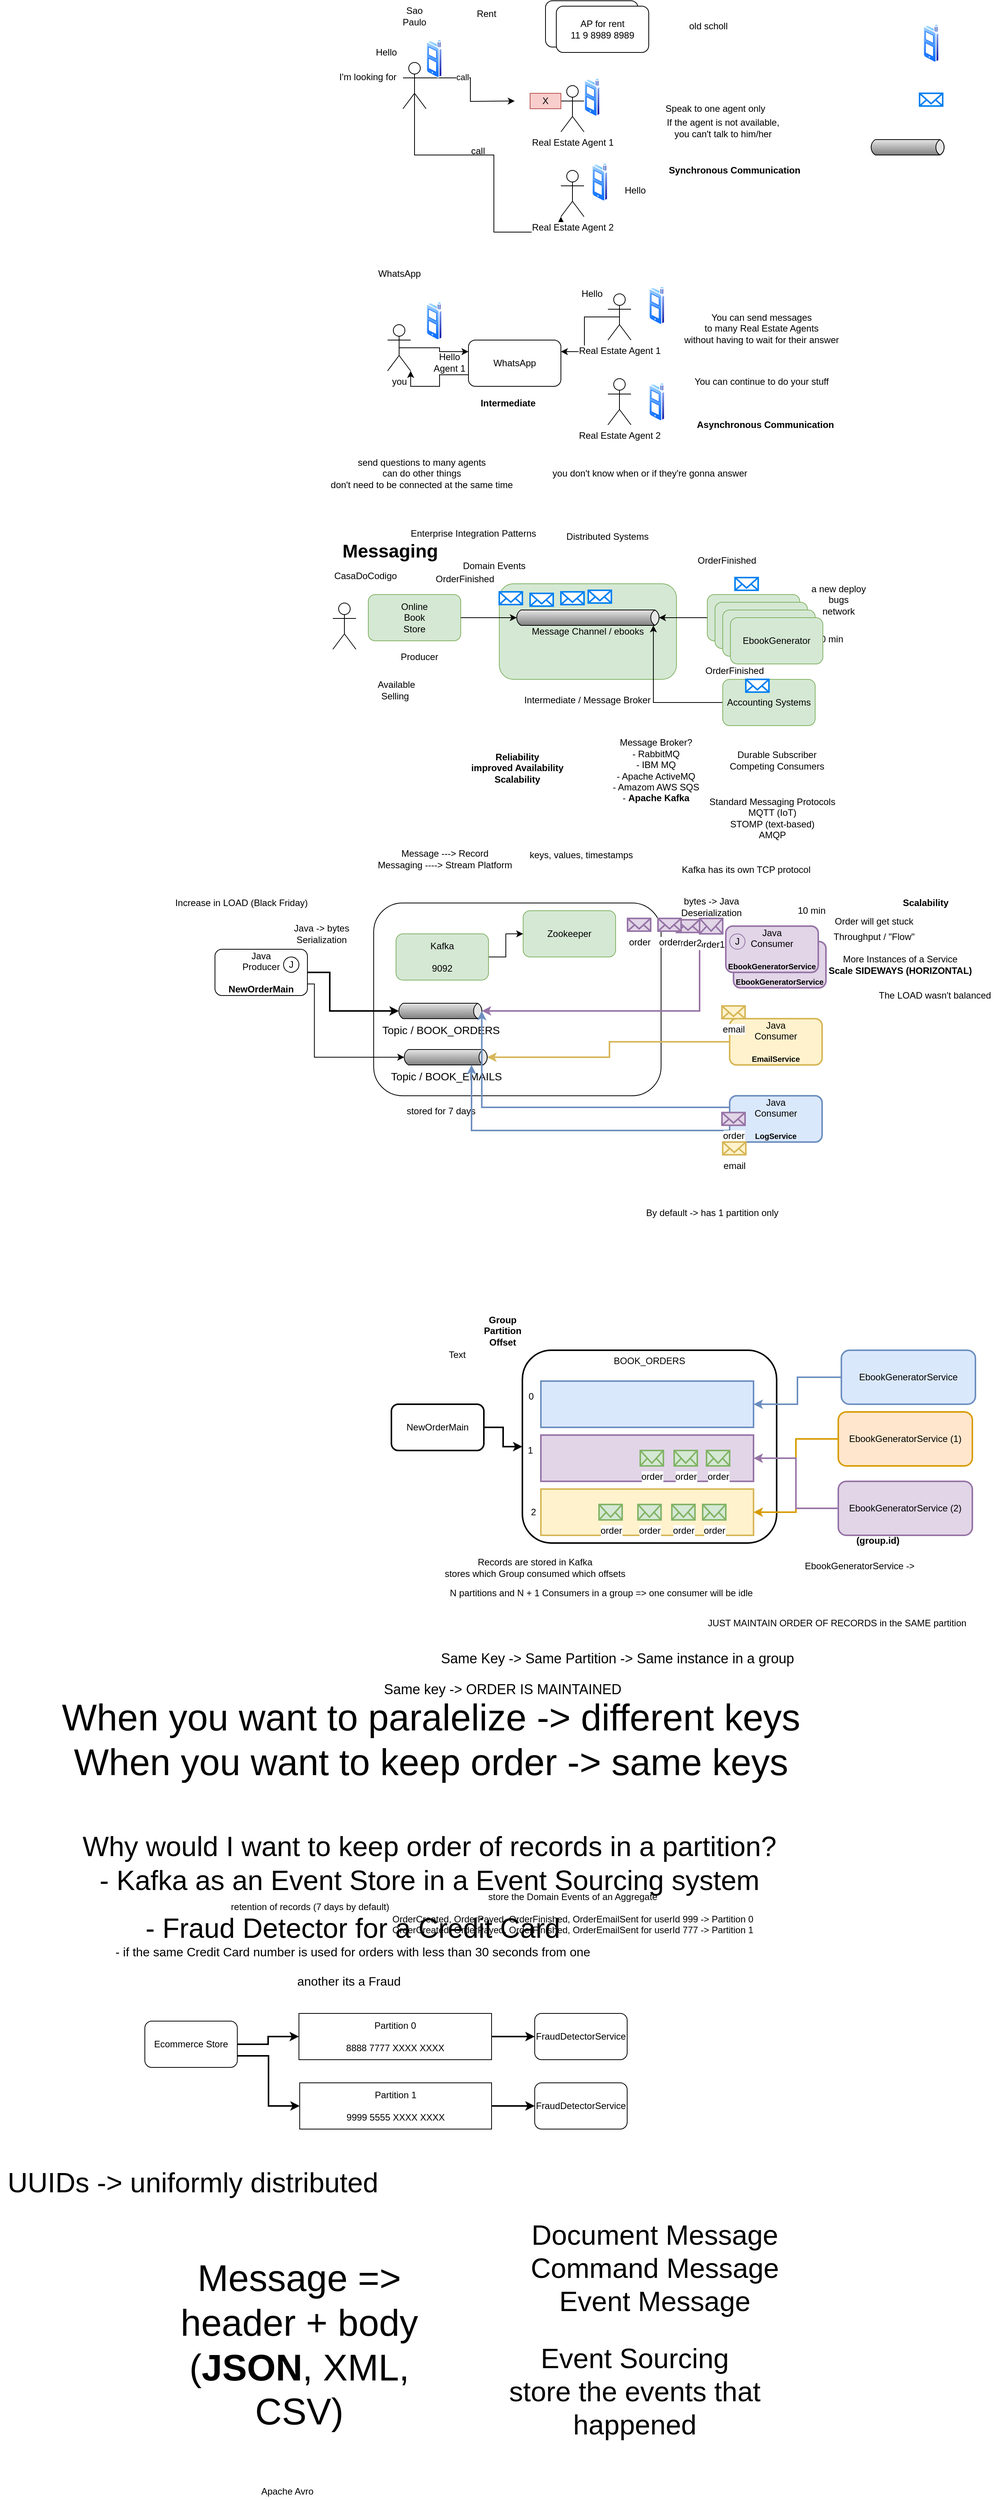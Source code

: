 <mxfile version="15.5.8" type="github">
  <diagram id="h7GPxYbChwaNLsouTysn" name="Page-1">
    <mxGraphModel dx="2013" dy="588" grid="1" gridSize="10" guides="1" tooltips="1" connect="1" arrows="1" fold="1" page="1" pageScale="1" pageWidth="827" pageHeight="1169" math="0" shadow="0">
      <root>
        <mxCell id="0" />
        <mxCell id="1" parent="0" />
        <mxCell id="jTadlCwJ3_54qRfa4HgR-54" value="Java&lt;br&gt;Consumer&lt;br&gt;&lt;br&gt;&lt;b&gt;&lt;font style=&quot;font-size: 10px&quot;&gt;EbookGeneratorService&lt;/font&gt;&lt;/b&gt;" style="rounded=1;whiteSpace=wrap;html=1;fillColor=#e1d5e7;strokeColor=#9673a6;strokeWidth=2;" parent="1" vertex="1">
          <mxGeometry x="524" y="1240" width="120" height="60" as="geometry" />
        </mxCell>
        <mxCell id="OSPFFFu9IJp6Sj2-1InF-116" value="" style="rounded=1;whiteSpace=wrap;html=1;" parent="1" vertex="1">
          <mxGeometry x="57" y="1190" width="373" height="250" as="geometry" />
        </mxCell>
        <mxCell id="OSPFFFu9IJp6Sj2-1InF-2" value="" style="aspect=fixed;perimeter=ellipsePerimeter;html=1;align=center;shadow=0;dashed=0;spacingTop=3;image;image=img/lib/active_directory/cell_phone.svg;" parent="1" vertex="1">
          <mxGeometry x="770" y="50" width="21" height="50" as="geometry" />
        </mxCell>
        <mxCell id="OSPFFFu9IJp6Sj2-1InF-5" value="" style="html=1;verticalLabelPosition=bottom;align=center;labelBackgroundColor=#ffffff;verticalAlign=top;strokeWidth=2;strokeColor=#0080F0;shadow=0;dashed=0;shape=mxgraph.ios7.icons.mail;" parent="1" vertex="1">
          <mxGeometry x="765.5" y="140" width="30" height="16.5" as="geometry" />
        </mxCell>
        <mxCell id="OSPFFFu9IJp6Sj2-1InF-6" value="" style="strokeWidth=1;outlineConnect=0;dashed=0;align=center;html=1;fontSize=8;shape=mxgraph.eip.messageChannel;verticalLabelPosition=bottom;labelBackgroundColor=#ffffff;verticalAlign=top;" parent="1" vertex="1">
          <mxGeometry x="700" y="200" width="100" height="20" as="geometry" />
        </mxCell>
        <mxCell id="OSPFFFu9IJp6Sj2-1InF-7" value="Sao Paulo" style="text;html=1;strokeColor=none;fillColor=none;align=center;verticalAlign=middle;whiteSpace=wrap;rounded=0;" parent="1" vertex="1">
          <mxGeometry x="90" y="30" width="40" height="20" as="geometry" />
        </mxCell>
        <mxCell id="OSPFFFu9IJp6Sj2-1InF-8" value="Rent" style="text;html=1;align=center;verticalAlign=middle;resizable=0;points=[];autosize=1;" parent="1" vertex="1">
          <mxGeometry x="183" y="27" width="40" height="20" as="geometry" />
        </mxCell>
        <mxCell id="OSPFFFu9IJp6Sj2-1InF-17" style="edgeStyle=orthogonalEdgeStyle;rounded=0;orthogonalLoop=1;jettySize=auto;html=1;exitX=1;exitY=0.333;exitDx=0;exitDy=0;exitPerimeter=0;" parent="1" source="OSPFFFu9IJp6Sj2-1InF-9" edge="1">
          <mxGeometry relative="1" as="geometry">
            <mxPoint x="240" y="150" as="targetPoint" />
          </mxGeometry>
        </mxCell>
        <mxCell id="OSPFFFu9IJp6Sj2-1InF-23" value="call" style="edgeLabel;html=1;align=center;verticalAlign=middle;resizable=0;points=[];" parent="OSPFFFu9IJp6Sj2-1InF-17" vertex="1" connectable="0">
          <mxGeometry x="-0.356" y="1" relative="1" as="geometry">
            <mxPoint as="offset" />
          </mxGeometry>
        </mxCell>
        <mxCell id="OSPFFFu9IJp6Sj2-1InF-28" style="edgeStyle=orthogonalEdgeStyle;rounded=0;orthogonalLoop=1;jettySize=auto;html=1;exitX=0.5;exitY=0.5;exitDx=0;exitDy=0;exitPerimeter=0;entryX=0;entryY=1;entryDx=0;entryDy=0;entryPerimeter=0;" parent="1" source="OSPFFFu9IJp6Sj2-1InF-9" target="OSPFFFu9IJp6Sj2-1InF-19" edge="1">
          <mxGeometry relative="1" as="geometry">
            <Array as="points">
              <mxPoint x="110" y="220" />
              <mxPoint x="213" y="220" />
              <mxPoint x="213" y="320" />
              <mxPoint x="300" y="320" />
            </Array>
          </mxGeometry>
        </mxCell>
        <mxCell id="OSPFFFu9IJp6Sj2-1InF-9" value="" style="shape=umlActor;verticalLabelPosition=bottom;labelBackgroundColor=#ffffff;verticalAlign=top;html=1;outlineConnect=0;" parent="1" vertex="1">
          <mxGeometry x="95" y="100" width="30" height="60" as="geometry" />
        </mxCell>
        <mxCell id="OSPFFFu9IJp6Sj2-1InF-12" value="AP for rent&lt;br&gt;11 9 8989 8989" style="rounded=1;whiteSpace=wrap;html=1;" parent="1" vertex="1">
          <mxGeometry x="280" y="20" width="120" height="60" as="geometry" />
        </mxCell>
        <mxCell id="OSPFFFu9IJp6Sj2-1InF-13" value="old scholl" style="text;html=1;align=center;verticalAlign=middle;resizable=0;points=[];autosize=1;" parent="1" vertex="1">
          <mxGeometry x="456" y="43" width="70" height="20" as="geometry" />
        </mxCell>
        <mxCell id="OSPFFFu9IJp6Sj2-1InF-14" value="Real Estate Agent 1" style="shape=umlActor;verticalLabelPosition=bottom;labelBackgroundColor=#ffffff;verticalAlign=top;html=1;outlineConnect=0;" parent="1" vertex="1">
          <mxGeometry x="300" y="130" width="30" height="60" as="geometry" />
        </mxCell>
        <mxCell id="OSPFFFu9IJp6Sj2-1InF-15" value="" style="aspect=fixed;perimeter=ellipsePerimeter;html=1;align=center;shadow=0;dashed=0;spacingTop=3;image;image=img/lib/active_directory/cell_phone.svg;" parent="1" vertex="1">
          <mxGeometry x="330" y="120" width="21" height="50" as="geometry" />
        </mxCell>
        <mxCell id="OSPFFFu9IJp6Sj2-1InF-16" value="" style="aspect=fixed;perimeter=ellipsePerimeter;html=1;align=center;shadow=0;dashed=0;spacingTop=3;image;image=img/lib/active_directory/cell_phone.svg;" parent="1" vertex="1">
          <mxGeometry x="125" y="70" width="21" height="50" as="geometry" />
        </mxCell>
        <mxCell id="OSPFFFu9IJp6Sj2-1InF-18" value="AP for rent&lt;br&gt;11 9 8989 8989" style="rounded=1;whiteSpace=wrap;html=1;" parent="1" vertex="1">
          <mxGeometry x="294" y="27" width="120" height="60" as="geometry" />
        </mxCell>
        <mxCell id="OSPFFFu9IJp6Sj2-1InF-19" value="Real Estate Agent 2" style="shape=umlActor;verticalLabelPosition=bottom;labelBackgroundColor=#ffffff;verticalAlign=top;html=1;outlineConnect=0;" parent="1" vertex="1">
          <mxGeometry x="300" y="240" width="30" height="60" as="geometry" />
        </mxCell>
        <mxCell id="OSPFFFu9IJp6Sj2-1InF-22" value="" style="aspect=fixed;perimeter=ellipsePerimeter;html=1;align=center;shadow=0;dashed=0;spacingTop=3;image;image=img/lib/active_directory/cell_phone.svg;" parent="1" vertex="1">
          <mxGeometry x="340" y="230" width="21" height="50" as="geometry" />
        </mxCell>
        <mxCell id="OSPFFFu9IJp6Sj2-1InF-24" value="Hello" style="text;html=1;align=center;verticalAlign=middle;resizable=0;points=[];autosize=1;" parent="1" vertex="1">
          <mxGeometry x="53" y="77" width="40" height="20" as="geometry" />
        </mxCell>
        <mxCell id="OSPFFFu9IJp6Sj2-1InF-27" value="X" style="text;html=1;strokeColor=#b85450;fillColor=#f8cecc;align=center;verticalAlign=middle;whiteSpace=wrap;rounded=0;" parent="1" vertex="1">
          <mxGeometry x="260" y="140" width="40" height="20" as="geometry" />
        </mxCell>
        <mxCell id="OSPFFFu9IJp6Sj2-1InF-29" value="call" style="text;html=1;align=center;verticalAlign=middle;resizable=0;points=[];autosize=1;" parent="1" vertex="1">
          <mxGeometry x="177" y="205" width="30" height="20" as="geometry" />
        </mxCell>
        <mxCell id="OSPFFFu9IJp6Sj2-1InF-30" value="Hello" style="text;html=1;align=center;verticalAlign=middle;resizable=0;points=[];autosize=1;" parent="1" vertex="1">
          <mxGeometry x="376" y="256" width="40" height="20" as="geometry" />
        </mxCell>
        <mxCell id="OSPFFFu9IJp6Sj2-1InF-31" value="I&#39;m looking for" style="text;html=1;align=center;verticalAlign=middle;resizable=0;points=[];autosize=1;" parent="1" vertex="1">
          <mxGeometry x="4" y="109" width="90" height="20" as="geometry" />
        </mxCell>
        <mxCell id="OSPFFFu9IJp6Sj2-1InF-32" value="Speak to one agent only" style="text;html=1;align=center;verticalAlign=middle;resizable=0;points=[];autosize=1;" parent="1" vertex="1">
          <mxGeometry x="430" y="150" width="140" height="20" as="geometry" />
        </mxCell>
        <mxCell id="OSPFFFu9IJp6Sj2-1InF-35" value="If the agent is not available, &lt;br&gt;you can&#39;t talk to him/her" style="text;html=1;align=center;verticalAlign=middle;resizable=0;points=[];autosize=1;" parent="1" vertex="1">
          <mxGeometry x="430" y="170" width="160" height="30" as="geometry" />
        </mxCell>
        <mxCell id="OSPFFFu9IJp6Sj2-1InF-36" value="WhatsApp" style="text;html=1;align=center;verticalAlign=middle;resizable=0;points=[];autosize=1;" parent="1" vertex="1">
          <mxGeometry x="55" y="364" width="70" height="20" as="geometry" />
        </mxCell>
        <mxCell id="OSPFFFu9IJp6Sj2-1InF-50" style="edgeStyle=orthogonalEdgeStyle;rounded=0;orthogonalLoop=1;jettySize=auto;html=1;exitX=0;exitY=0.75;exitDx=0;exitDy=0;entryX=1;entryY=1;entryDx=0;entryDy=0;entryPerimeter=0;" parent="1" source="OSPFFFu9IJp6Sj2-1InF-37" target="OSPFFFu9IJp6Sj2-1InF-38" edge="1">
          <mxGeometry relative="1" as="geometry" />
        </mxCell>
        <mxCell id="OSPFFFu9IJp6Sj2-1InF-37" value="WhatsApp" style="rounded=1;whiteSpace=wrap;html=1;" parent="1" vertex="1">
          <mxGeometry x="180" y="460" width="120" height="60" as="geometry" />
        </mxCell>
        <mxCell id="OSPFFFu9IJp6Sj2-1InF-39" style="edgeStyle=orthogonalEdgeStyle;rounded=0;orthogonalLoop=1;jettySize=auto;html=1;exitX=0.5;exitY=0.5;exitDx=0;exitDy=0;exitPerimeter=0;entryX=0;entryY=0.25;entryDx=0;entryDy=0;" parent="1" source="OSPFFFu9IJp6Sj2-1InF-38" target="OSPFFFu9IJp6Sj2-1InF-37" edge="1">
          <mxGeometry relative="1" as="geometry" />
        </mxCell>
        <mxCell id="OSPFFFu9IJp6Sj2-1InF-38" value="you" style="shape=umlActor;verticalLabelPosition=bottom;labelBackgroundColor=#ffffff;verticalAlign=top;html=1;outlineConnect=0;" parent="1" vertex="1">
          <mxGeometry x="75" y="440" width="30" height="60" as="geometry" />
        </mxCell>
        <mxCell id="OSPFFFu9IJp6Sj2-1InF-49" style="edgeStyle=orthogonalEdgeStyle;rounded=0;orthogonalLoop=1;jettySize=auto;html=1;exitX=0.5;exitY=0.5;exitDx=0;exitDy=0;exitPerimeter=0;entryX=1;entryY=0.25;entryDx=0;entryDy=0;" parent="1" source="OSPFFFu9IJp6Sj2-1InF-40" target="OSPFFFu9IJp6Sj2-1InF-37" edge="1">
          <mxGeometry relative="1" as="geometry" />
        </mxCell>
        <mxCell id="OSPFFFu9IJp6Sj2-1InF-40" value="Real Estate Agent 1" style="shape=umlActor;verticalLabelPosition=bottom;labelBackgroundColor=#ffffff;verticalAlign=top;html=1;outlineConnect=0;" parent="1" vertex="1">
          <mxGeometry x="361" y="400" width="30" height="60" as="geometry" />
        </mxCell>
        <mxCell id="OSPFFFu9IJp6Sj2-1InF-41" value="" style="aspect=fixed;perimeter=ellipsePerimeter;html=1;align=center;shadow=0;dashed=0;spacingTop=3;image;image=img/lib/active_directory/cell_phone.svg;" parent="1" vertex="1">
          <mxGeometry x="125" y="410" width="21" height="50" as="geometry" />
        </mxCell>
        <mxCell id="OSPFFFu9IJp6Sj2-1InF-42" value="" style="aspect=fixed;perimeter=ellipsePerimeter;html=1;align=center;shadow=0;dashed=0;spacingTop=3;image;image=img/lib/active_directory/cell_phone.svg;" parent="1" vertex="1">
          <mxGeometry x="414" y="390" width="21" height="50" as="geometry" />
        </mxCell>
        <mxCell id="OSPFFFu9IJp6Sj2-1InF-45" value="Real Estate Agent 2" style="shape=umlActor;verticalLabelPosition=bottom;labelBackgroundColor=#ffffff;verticalAlign=top;html=1;outlineConnect=0;" parent="1" vertex="1">
          <mxGeometry x="361" y="510" width="30" height="60" as="geometry" />
        </mxCell>
        <mxCell id="OSPFFFu9IJp6Sj2-1InF-46" value="" style="aspect=fixed;perimeter=ellipsePerimeter;html=1;align=center;shadow=0;dashed=0;spacingTop=3;image;image=img/lib/active_directory/cell_phone.svg;" parent="1" vertex="1">
          <mxGeometry x="414" y="515" width="21" height="50" as="geometry" />
        </mxCell>
        <mxCell id="OSPFFFu9IJp6Sj2-1InF-47" value="Hello&lt;br&gt;Agent 1" style="text;html=1;align=center;verticalAlign=middle;resizable=0;points=[];autosize=1;" parent="1" vertex="1">
          <mxGeometry x="125" y="474" width="60" height="30" as="geometry" />
        </mxCell>
        <mxCell id="OSPFFFu9IJp6Sj2-1InF-48" value="Hello" style="text;html=1;align=center;verticalAlign=middle;resizable=0;points=[];autosize=1;" parent="1" vertex="1">
          <mxGeometry x="320" y="390" width="40" height="20" as="geometry" />
        </mxCell>
        <mxCell id="OSPFFFu9IJp6Sj2-1InF-51" value="&lt;b&gt;Intermediate&lt;/b&gt;" style="text;html=1;align=center;verticalAlign=middle;resizable=0;points=[];autosize=1;" parent="1" vertex="1">
          <mxGeometry x="186" y="532" width="90" height="20" as="geometry" />
        </mxCell>
        <mxCell id="OSPFFFu9IJp6Sj2-1InF-52" value="You can send messages&lt;br&gt;to many Real Estate Agents&lt;br&gt;without having to wait for their answer" style="text;html=1;align=center;verticalAlign=middle;resizable=0;points=[];autosize=1;" parent="1" vertex="1">
          <mxGeometry x="450" y="420" width="220" height="50" as="geometry" />
        </mxCell>
        <mxCell id="OSPFFFu9IJp6Sj2-1InF-53" value="You can continue to do your stuff" style="text;html=1;align=center;verticalAlign=middle;resizable=0;points=[];autosize=1;" parent="1" vertex="1">
          <mxGeometry x="465" y="504" width="190" height="20" as="geometry" />
        </mxCell>
        <mxCell id="OSPFFFu9IJp6Sj2-1InF-54" value="&lt;b&gt;Synchronous Communication&lt;/b&gt;" style="text;html=1;align=center;verticalAlign=middle;resizable=0;points=[];autosize=1;" parent="1" vertex="1">
          <mxGeometry x="430" y="230" width="190" height="20" as="geometry" />
        </mxCell>
        <mxCell id="OSPFFFu9IJp6Sj2-1InF-55" value="&lt;b&gt;Asynchronous Communication&lt;/b&gt;" style="text;html=1;align=center;verticalAlign=middle;resizable=0;points=[];autosize=1;" parent="1" vertex="1">
          <mxGeometry x="470" y="560" width="190" height="20" as="geometry" />
        </mxCell>
        <mxCell id="OSPFFFu9IJp6Sj2-1InF-56" value="send questions to many agents&lt;br&gt;can do other things&lt;br&gt;don&#39;t need to be connected at the same time&lt;br&gt;" style="text;html=1;align=center;verticalAlign=middle;resizable=0;points=[];autosize=1;" parent="1" vertex="1">
          <mxGeometry x="-6" y="608" width="250" height="50" as="geometry" />
        </mxCell>
        <mxCell id="OSPFFFu9IJp6Sj2-1InF-57" value="you don&#39;t know when or if they&#39;re gonna answer" style="text;html=1;align=center;verticalAlign=middle;resizable=0;points=[];autosize=1;" parent="1" vertex="1">
          <mxGeometry x="280" y="623" width="270" height="20" as="geometry" />
        </mxCell>
        <mxCell id="OSPFFFu9IJp6Sj2-1InF-58" value="&lt;b&gt;&lt;font style=&quot;font-size: 24px&quot;&gt;Messaging&lt;/font&gt;&lt;/b&gt;" style="text;html=1;align=center;verticalAlign=middle;resizable=0;points=[];autosize=1;" parent="1" vertex="1">
          <mxGeometry x="8" y="724" width="140" height="20" as="geometry" />
        </mxCell>
        <mxCell id="OSPFFFu9IJp6Sj2-1InF-59" value="Enterprise Integration Patterns" style="text;html=1;align=center;verticalAlign=middle;resizable=0;points=[];autosize=1;" parent="1" vertex="1">
          <mxGeometry x="96" y="701" width="180" height="20" as="geometry" />
        </mxCell>
        <mxCell id="OSPFFFu9IJp6Sj2-1InF-60" value="Online&lt;br&gt;Book&lt;br&gt;Store" style="rounded=1;whiteSpace=wrap;html=1;fillColor=#d5e8d4;strokeColor=#82b366;" parent="1" vertex="1">
          <mxGeometry x="50" y="790" width="120" height="60" as="geometry" />
        </mxCell>
        <mxCell id="OSPFFFu9IJp6Sj2-1InF-61" value="Ebook&lt;br&gt;Generator" style="rounded=1;whiteSpace=wrap;html=1;fillColor=#d5e8d4;strokeColor=#82b366;" parent="1" vertex="1">
          <mxGeometry x="490" y="790" width="120" height="60" as="geometry" />
        </mxCell>
        <mxCell id="OSPFFFu9IJp6Sj2-1InF-62" value="CasaDoCodigo" style="text;html=1;align=center;verticalAlign=middle;resizable=0;points=[];autosize=1;" parent="1" vertex="1">
          <mxGeometry x="-4" y="756" width="100" height="20" as="geometry" />
        </mxCell>
        <mxCell id="OSPFFFu9IJp6Sj2-1InF-65" value="Consumer" style="text;html=1;align=center;verticalAlign=middle;resizable=0;points=[];autosize=1;" parent="1" vertex="1">
          <mxGeometry x="539" y="861" width="70" height="20" as="geometry" />
        </mxCell>
        <mxCell id="OSPFFFu9IJp6Sj2-1InF-66" value="Producer" style="text;html=1;align=center;verticalAlign=middle;resizable=0;points=[];autosize=1;" parent="1" vertex="1">
          <mxGeometry x="86" y="861" width="60" height="20" as="geometry" />
        </mxCell>
        <mxCell id="OSPFFFu9IJp6Sj2-1InF-68" value="a new deploy&lt;br&gt;bugs&lt;br&gt;network" style="text;html=1;align=center;verticalAlign=middle;resizable=0;points=[];autosize=1;" parent="1" vertex="1">
          <mxGeometry x="615" y="772" width="90" height="50" as="geometry" />
        </mxCell>
        <mxCell id="OSPFFFu9IJp6Sj2-1InF-70" value="Distributed Systems" style="text;html=1;align=center;verticalAlign=middle;resizable=0;points=[];autosize=1;" parent="1" vertex="1">
          <mxGeometry x="300" y="705" width="120" height="20" as="geometry" />
        </mxCell>
        <mxCell id="OSPFFFu9IJp6Sj2-1InF-72" value="Message Channel / ebooks" style="rounded=1;whiteSpace=wrap;html=1;fillColor=#d5e8d4;strokeColor=#82b366;" parent="1" vertex="1">
          <mxGeometry x="220" y="776" width="230" height="124" as="geometry" />
        </mxCell>
        <mxCell id="OSPFFFu9IJp6Sj2-1InF-73" value="Intermediate / Message Broker" style="text;html=1;align=center;verticalAlign=middle;resizable=0;points=[];autosize=1;" parent="1" vertex="1">
          <mxGeometry x="244" y="917" width="180" height="20" as="geometry" />
        </mxCell>
        <mxCell id="OSPFFFu9IJp6Sj2-1InF-76" value="" style="html=1;verticalLabelPosition=bottom;align=center;labelBackgroundColor=#ffffff;verticalAlign=top;strokeWidth=2;strokeColor=#0080F0;shadow=0;dashed=0;shape=mxgraph.ios7.icons.mail;" parent="1" vertex="1">
          <mxGeometry x="526" y="768" width="30" height="16.5" as="geometry" />
        </mxCell>
        <mxCell id="OSPFFFu9IJp6Sj2-1InF-78" value="" style="strokeWidth=1;outlineConnect=0;dashed=0;align=center;html=1;fontSize=8;shape=mxgraph.eip.messageChannel;verticalLabelPosition=bottom;labelBackgroundColor=#ffffff;verticalAlign=top;" parent="1" vertex="1">
          <mxGeometry x="240" y="810" width="190" height="20" as="geometry" />
        </mxCell>
        <mxCell id="OSPFFFu9IJp6Sj2-1InF-74" style="edgeStyle=orthogonalEdgeStyle;rounded=0;orthogonalLoop=1;jettySize=auto;html=1;exitX=1;exitY=0.5;exitDx=0;exitDy=0;entryX=0;entryY=0.5;entryDx=2.7;entryDy=0;entryPerimeter=0;" parent="1" source="OSPFFFu9IJp6Sj2-1InF-60" target="OSPFFFu9IJp6Sj2-1InF-78" edge="1">
          <mxGeometry relative="1" as="geometry" />
        </mxCell>
        <mxCell id="OSPFFFu9IJp6Sj2-1InF-79" style="edgeStyle=orthogonalEdgeStyle;rounded=0;orthogonalLoop=1;jettySize=auto;html=1;exitX=0;exitY=0.5;exitDx=0;exitDy=0;entryX=1;entryY=0.5;entryDx=-2.7;entryDy=0;entryPerimeter=0;" parent="1" source="OSPFFFu9IJp6Sj2-1InF-61" target="OSPFFFu9IJp6Sj2-1InF-78" edge="1">
          <mxGeometry relative="1" as="geometry" />
        </mxCell>
        <mxCell id="OSPFFFu9IJp6Sj2-1InF-80" value="" style="shape=umlActor;verticalLabelPosition=bottom;labelBackgroundColor=#ffffff;verticalAlign=top;html=1;outlineConnect=0;" parent="1" vertex="1">
          <mxGeometry x="4" y="801" width="30" height="60" as="geometry" />
        </mxCell>
        <mxCell id="OSPFFFu9IJp6Sj2-1InF-82" value="" style="html=1;verticalLabelPosition=bottom;align=center;labelBackgroundColor=#ffffff;verticalAlign=top;strokeWidth=2;strokeColor=#0080F0;shadow=0;dashed=0;shape=mxgraph.ios7.icons.mail;" parent="1" vertex="1">
          <mxGeometry x="260" y="788.5" width="30" height="16.5" as="geometry" />
        </mxCell>
        <mxCell id="OSPFFFu9IJp6Sj2-1InF-84" value="Available&lt;br&gt;Selling&amp;nbsp;" style="text;html=1;align=center;verticalAlign=middle;resizable=0;points=[];autosize=1;" parent="1" vertex="1">
          <mxGeometry x="56" y="899" width="60" height="30" as="geometry" />
        </mxCell>
        <mxCell id="OSPFFFu9IJp6Sj2-1InF-85" value="Reliability&lt;br&gt;improved Availability&lt;br&gt;Scalability" style="text;html=1;align=center;verticalAlign=middle;resizable=0;points=[];autosize=1;fontStyle=1" parent="1" vertex="1">
          <mxGeometry x="173" y="990" width="140" height="50" as="geometry" />
        </mxCell>
        <mxCell id="OSPFFFu9IJp6Sj2-1InF-86" value="" style="html=1;verticalLabelPosition=bottom;align=center;labelBackgroundColor=#ffffff;verticalAlign=top;strokeWidth=2;strokeColor=#0080F0;shadow=0;dashed=0;shape=mxgraph.ios7.icons.mail;" parent="1" vertex="1">
          <mxGeometry x="335.5" y="784.5" width="30" height="16.5" as="geometry" />
        </mxCell>
        <mxCell id="OSPFFFu9IJp6Sj2-1InF-87" value="" style="html=1;verticalLabelPosition=bottom;align=center;labelBackgroundColor=#ffffff;verticalAlign=top;strokeWidth=2;strokeColor=#0080F0;shadow=0;dashed=0;shape=mxgraph.ios7.icons.mail;" parent="1" vertex="1">
          <mxGeometry x="539" y="805" width="30" height="16.5" as="geometry" />
        </mxCell>
        <mxCell id="OSPFFFu9IJp6Sj2-1InF-88" value="" style="html=1;verticalLabelPosition=bottom;align=center;labelBackgroundColor=#ffffff;verticalAlign=top;strokeWidth=2;strokeColor=#0080F0;shadow=0;dashed=0;shape=mxgraph.ios7.icons.mail;" parent="1" vertex="1">
          <mxGeometry x="220" y="786.5" width="30" height="16.5" as="geometry" />
        </mxCell>
        <mxCell id="OSPFFFu9IJp6Sj2-1InF-89" value="" style="html=1;verticalLabelPosition=bottom;align=center;labelBackgroundColor=#ffffff;verticalAlign=top;strokeWidth=2;strokeColor=#0080F0;shadow=0;dashed=0;shape=mxgraph.ios7.icons.mail;" parent="1" vertex="1">
          <mxGeometry x="300" y="786.5" width="30" height="16.5" as="geometry" />
        </mxCell>
        <mxCell id="OSPFFFu9IJp6Sj2-1InF-90" value="" style="html=1;verticalLabelPosition=bottom;align=center;labelBackgroundColor=#ffffff;verticalAlign=top;strokeWidth=2;strokeColor=#0080F0;shadow=0;dashed=0;shape=mxgraph.ios7.icons.mail;" parent="1" vertex="1">
          <mxGeometry x="585" y="813.5" width="30" height="16.5" as="geometry" />
        </mxCell>
        <mxCell id="OSPFFFu9IJp6Sj2-1InF-91" value="30 min" style="text;html=1;align=center;verticalAlign=middle;resizable=0;points=[];autosize=1;" parent="1" vertex="1">
          <mxGeometry x="623" y="838" width="50" height="20" as="geometry" />
        </mxCell>
        <mxCell id="OSPFFFu9IJp6Sj2-1InF-95" value="Durable Subscriber&lt;br&gt;Competing Consumers" style="text;html=1;align=center;verticalAlign=middle;resizable=0;points=[];autosize=1;" parent="1" vertex="1">
          <mxGeometry x="510" y="990" width="140" height="30" as="geometry" />
        </mxCell>
        <mxCell id="OSPFFFu9IJp6Sj2-1InF-96" value="Ebook&lt;br&gt;Generator" style="rounded=1;whiteSpace=wrap;html=1;fillColor=#d5e8d4;strokeColor=#82b366;" parent="1" vertex="1">
          <mxGeometry x="500" y="800" width="120" height="60" as="geometry" />
        </mxCell>
        <mxCell id="OSPFFFu9IJp6Sj2-1InF-97" value="Ebook&lt;br&gt;Generator" style="rounded=1;whiteSpace=wrap;html=1;fillColor=#d5e8d4;strokeColor=#82b366;" parent="1" vertex="1">
          <mxGeometry x="510" y="810" width="120" height="60" as="geometry" />
        </mxCell>
        <mxCell id="OSPFFFu9IJp6Sj2-1InF-98" value="EbookGenerator" style="rounded=1;whiteSpace=wrap;html=1;fillColor=#d5e8d4;strokeColor=#82b366;" parent="1" vertex="1">
          <mxGeometry x="520" y="820" width="120" height="60" as="geometry" />
        </mxCell>
        <mxCell id="OSPFFFu9IJp6Sj2-1InF-99" value="Message Broker?&lt;br&gt;- RabbitMQ&lt;br&gt;- IBM MQ&lt;br&gt;- Apache ActiveMQ&lt;br&gt;- Amazom AWS SQS&lt;br&gt;- &lt;b&gt;Apache Kafka&lt;/b&gt;" style="text;html=1;align=center;verticalAlign=middle;resizable=0;points=[];autosize=1;" parent="1" vertex="1">
          <mxGeometry x="358" y="973" width="130" height="90" as="geometry" />
        </mxCell>
        <mxCell id="OSPFFFu9IJp6Sj2-1InF-102" style="edgeStyle=orthogonalEdgeStyle;rounded=0;orthogonalLoop=1;jettySize=auto;html=1;exitX=0;exitY=0.5;exitDx=0;exitDy=0;entryX=0;entryY=1;entryDx=180;entryDy=0;entryPerimeter=0;" parent="1" source="OSPFFFu9IJp6Sj2-1InF-101" target="OSPFFFu9IJp6Sj2-1InF-78" edge="1">
          <mxGeometry relative="1" as="geometry" />
        </mxCell>
        <mxCell id="OSPFFFu9IJp6Sj2-1InF-101" value="Accounting Systems" style="rounded=1;whiteSpace=wrap;html=1;fillColor=#d5e8d4;strokeColor=#82b366;" parent="1" vertex="1">
          <mxGeometry x="510" y="900" width="120" height="60" as="geometry" />
        </mxCell>
        <mxCell id="OSPFFFu9IJp6Sj2-1InF-104" value="" style="html=1;verticalLabelPosition=bottom;align=center;labelBackgroundColor=#ffffff;verticalAlign=top;strokeWidth=2;strokeColor=#0080F0;shadow=0;dashed=0;shape=mxgraph.ios7.icons.mail;" parent="1" vertex="1">
          <mxGeometry x="540" y="900" width="30" height="16.5" as="geometry" />
        </mxCell>
        <mxCell id="OSPFFFu9IJp6Sj2-1InF-105" value="OrderFinished" style="text;html=1;align=center;verticalAlign=middle;resizable=0;points=[];autosize=1;" parent="1" vertex="1">
          <mxGeometry x="130" y="760" width="90" height="20" as="geometry" />
        </mxCell>
        <mxCell id="OSPFFFu9IJp6Sj2-1InF-106" value="Domain Events" style="text;html=1;align=center;verticalAlign=middle;resizable=0;points=[];autosize=1;" parent="1" vertex="1">
          <mxGeometry x="163" y="743" width="100" height="20" as="geometry" />
        </mxCell>
        <mxCell id="OSPFFFu9IJp6Sj2-1InF-107" value="OrderFinished" style="text;html=1;align=center;verticalAlign=middle;resizable=0;points=[];autosize=1;" parent="1" vertex="1">
          <mxGeometry x="470" y="736" width="90" height="20" as="geometry" />
        </mxCell>
        <mxCell id="OSPFFFu9IJp6Sj2-1InF-108" value="OrderFinished" style="text;html=1;align=center;verticalAlign=middle;resizable=0;points=[];autosize=1;" parent="1" vertex="1">
          <mxGeometry x="480" y="879" width="90" height="20" as="geometry" />
        </mxCell>
        <mxCell id="OSPFFFu9IJp6Sj2-1InF-109" value="Message ---&amp;gt; Record&lt;br&gt;Messaging ----&amp;gt; Stream Platform" style="text;html=1;align=center;verticalAlign=middle;resizable=0;points=[];autosize=1;" parent="1" vertex="1">
          <mxGeometry x="54" y="1118" width="190" height="30" as="geometry" />
        </mxCell>
        <mxCell id="OSPFFFu9IJp6Sj2-1InF-110" value="keys, values, timestamps" style="text;html=1;align=center;verticalAlign=middle;resizable=0;points=[];autosize=1;" parent="1" vertex="1">
          <mxGeometry x="251" y="1118" width="150" height="20" as="geometry" />
        </mxCell>
        <mxCell id="OSPFFFu9IJp6Sj2-1InF-113" style="edgeStyle=orthogonalEdgeStyle;rounded=0;orthogonalLoop=1;jettySize=auto;html=1;exitX=1;exitY=0.5;exitDx=0;exitDy=0;entryX=0;entryY=0.5;entryDx=0;entryDy=0;" parent="1" source="OSPFFFu9IJp6Sj2-1InF-111" target="OSPFFFu9IJp6Sj2-1InF-112" edge="1">
          <mxGeometry relative="1" as="geometry" />
        </mxCell>
        <mxCell id="OSPFFFu9IJp6Sj2-1InF-111" value="Kafka&lt;br&gt;&lt;br&gt;9092" style="rounded=1;whiteSpace=wrap;html=1;fillColor=#d5e8d4;strokeColor=#82b366;" parent="1" vertex="1">
          <mxGeometry x="86" y="1230" width="120" height="60" as="geometry" />
        </mxCell>
        <mxCell id="OSPFFFu9IJp6Sj2-1InF-112" value="Zookeeper" style="rounded=1;whiteSpace=wrap;html=1;fillColor=#d5e8d4;strokeColor=#82b366;" parent="1" vertex="1">
          <mxGeometry x="251" y="1200" width="120" height="60" as="geometry" />
        </mxCell>
        <mxCell id="OSPFFFu9IJp6Sj2-1InF-118" style="edgeStyle=orthogonalEdgeStyle;rounded=0;orthogonalLoop=1;jettySize=auto;html=1;exitX=1;exitY=0.5;exitDx=0;exitDy=0;entryX=0;entryY=0.5;entryDx=2.7;entryDy=0;entryPerimeter=0;strokeWidth=2;" parent="1" source="OSPFFFu9IJp6Sj2-1InF-117" target="OSPFFFu9IJp6Sj2-1InF-121" edge="1">
          <mxGeometry relative="1" as="geometry">
            <Array as="points">
              <mxPoint y="1280" />
              <mxPoint y="1330" />
            </Array>
          </mxGeometry>
        </mxCell>
        <mxCell id="jTadlCwJ3_54qRfa4HgR-17" style="edgeStyle=orthogonalEdgeStyle;rounded=0;orthogonalLoop=1;jettySize=auto;html=1;exitX=1;exitY=0.75;exitDx=0;exitDy=0;entryX=0;entryY=0.5;entryDx=2.7;entryDy=0;entryPerimeter=0;" parent="1" source="OSPFFFu9IJp6Sj2-1InF-117" target="jTadlCwJ3_54qRfa4HgR-14" edge="1">
          <mxGeometry relative="1" as="geometry">
            <Array as="points">
              <mxPoint x="-20" y="1295" />
              <mxPoint x="-20" y="1390" />
            </Array>
          </mxGeometry>
        </mxCell>
        <mxCell id="OSPFFFu9IJp6Sj2-1InF-117" value="Java&lt;br&gt;Producer&lt;br&gt;&lt;br&gt;&lt;b&gt;NewOrderMain&lt;/b&gt;" style="rounded=1;whiteSpace=wrap;html=1;" parent="1" vertex="1">
          <mxGeometry x="-149" y="1250" width="120" height="60" as="geometry" />
        </mxCell>
        <mxCell id="OSPFFFu9IJp6Sj2-1InF-122" style="edgeStyle=orthogonalEdgeStyle;rounded=0;orthogonalLoop=1;jettySize=auto;html=1;exitX=0;exitY=0.5;exitDx=0;exitDy=0;entryX=1;entryY=0.5;entryDx=-2.7;entryDy=0;entryPerimeter=0;fillColor=#e1d5e7;strokeColor=#9673a6;strokeWidth=2;" parent="1" source="OSPFFFu9IJp6Sj2-1InF-119" target="OSPFFFu9IJp6Sj2-1InF-121" edge="1">
          <mxGeometry relative="1" as="geometry">
            <Array as="points">
              <mxPoint x="480" y="1250" />
              <mxPoint x="480" y="1330" />
            </Array>
          </mxGeometry>
        </mxCell>
        <mxCell id="OSPFFFu9IJp6Sj2-1InF-119" value="Java&lt;br&gt;Consumer&lt;br&gt;&lt;br&gt;&lt;b&gt;&lt;font style=&quot;font-size: 10px&quot;&gt;EbookGeneratorService&lt;/font&gt;&lt;/b&gt;" style="rounded=1;whiteSpace=wrap;html=1;fillColor=#e1d5e7;strokeColor=#9673a6;strokeWidth=2;" parent="1" vertex="1">
          <mxGeometry x="514" y="1220" width="120" height="60" as="geometry" />
        </mxCell>
        <mxCell id="OSPFFFu9IJp6Sj2-1InF-121" value="&lt;font style=&quot;font-size: 14px&quot;&gt;Topic / BOOK_ORDERS&lt;/font&gt;" style="strokeWidth=1;outlineConnect=0;dashed=0;align=center;html=1;fontSize=8;shape=mxgraph.eip.messageChannel;verticalLabelPosition=bottom;labelBackgroundColor=#ffffff;verticalAlign=top;" parent="1" vertex="1">
          <mxGeometry x="87" y="1320" width="113" height="20" as="geometry" />
        </mxCell>
        <mxCell id="OSPFFFu9IJp6Sj2-1InF-128" value="stored for 7 days" style="text;html=1;align=center;verticalAlign=middle;resizable=0;points=[];autosize=1;" parent="1" vertex="1">
          <mxGeometry x="94" y="1450" width="100" height="20" as="geometry" />
        </mxCell>
        <mxCell id="OSPFFFu9IJp6Sj2-1InF-129" value="Standard Messaging Protocols&lt;br&gt;MQTT (IoT)&lt;br&gt;STOMP (text-based)&lt;br&gt;AMQP" style="text;html=1;align=center;verticalAlign=middle;resizable=0;points=[];autosize=1;" parent="1" vertex="1">
          <mxGeometry x="484" y="1050" width="180" height="60" as="geometry" />
        </mxCell>
        <mxCell id="OSPFFFu9IJp6Sj2-1InF-130" value="Kafka has its own TCP protocol" style="text;html=1;align=center;verticalAlign=middle;resizable=0;points=[];autosize=1;" parent="1" vertex="1">
          <mxGeometry x="450" y="1137" width="180" height="20" as="geometry" />
        </mxCell>
        <mxCell id="jTadlCwJ3_54qRfa4HgR-1" value="J" style="ellipse;whiteSpace=wrap;html=1;aspect=fixed;" parent="1" vertex="1">
          <mxGeometry x="-60" y="1260" width="20" height="20" as="geometry" />
        </mxCell>
        <mxCell id="jTadlCwJ3_54qRfa4HgR-4" value="J" style="ellipse;whiteSpace=wrap;html=1;aspect=fixed;fillColor=#e1d5e7;strokeColor=#9673a6;" parent="1" vertex="1">
          <mxGeometry x="519" y="1230" width="20" height="20" as="geometry" />
        </mxCell>
        <mxCell id="jTadlCwJ3_54qRfa4HgR-5" value="Java -&amp;gt; bytes&lt;br&gt;Serialization" style="text;html=1;align=center;verticalAlign=middle;resizable=0;points=[];autosize=1;" parent="1" vertex="1">
          <mxGeometry x="-56" y="1215" width="90" height="30" as="geometry" />
        </mxCell>
        <mxCell id="jTadlCwJ3_54qRfa4HgR-6" value="bytes -&amp;gt; Java&lt;br&gt;Deserialization" style="text;html=1;align=center;verticalAlign=middle;resizable=0;points=[];autosize=1;" parent="1" vertex="1">
          <mxGeometry x="450" y="1180" width="90" height="30" as="geometry" />
        </mxCell>
        <mxCell id="jTadlCwJ3_54qRfa4HgR-19" style="edgeStyle=orthogonalEdgeStyle;rounded=0;orthogonalLoop=1;jettySize=auto;html=1;exitX=0;exitY=0.5;exitDx=0;exitDy=0;entryX=1;entryY=0.5;entryDx=-2.7;entryDy=0;entryPerimeter=0;fillColor=#fff2cc;strokeColor=#d6b656;strokeWidth=2;" parent="1" source="jTadlCwJ3_54qRfa4HgR-13" target="jTadlCwJ3_54qRfa4HgR-14" edge="1">
          <mxGeometry relative="1" as="geometry" />
        </mxCell>
        <mxCell id="jTadlCwJ3_54qRfa4HgR-13" value="Java&lt;br&gt;Consumer&lt;br&gt;&lt;br&gt;&lt;b&gt;&lt;font style=&quot;font-size: 10px&quot;&gt;EmailService&lt;/font&gt;&lt;/b&gt;" style="rounded=1;whiteSpace=wrap;html=1;fillColor=#fff2cc;strokeColor=#d6b656;strokeWidth=2;" parent="1" vertex="1">
          <mxGeometry x="519" y="1340" width="120" height="60" as="geometry" />
        </mxCell>
        <mxCell id="jTadlCwJ3_54qRfa4HgR-14" value="&lt;font style=&quot;font-size: 14px&quot;&gt;Topic / BOOK_EMAILS&lt;/font&gt;" style="strokeWidth=1;outlineConnect=0;dashed=0;align=center;html=1;fontSize=8;shape=mxgraph.eip.messageChannel;verticalLabelPosition=bottom;labelBackgroundColor=#ffffff;verticalAlign=top;" parent="1" vertex="1">
          <mxGeometry x="94" y="1380" width="113" height="20" as="geometry" />
        </mxCell>
        <mxCell id="jTadlCwJ3_54qRfa4HgR-25" style="edgeStyle=orthogonalEdgeStyle;rounded=0;orthogonalLoop=1;jettySize=auto;html=1;exitX=0;exitY=0.25;exitDx=0;exitDy=0;entryX=1;entryY=0.5;entryDx=-2.7;entryDy=0;entryPerimeter=0;fillColor=#dae8fc;strokeColor=#6c8ebf;strokeWidth=2;" parent="1" source="jTadlCwJ3_54qRfa4HgR-24" target="OSPFFFu9IJp6Sj2-1InF-121" edge="1">
          <mxGeometry relative="1" as="geometry" />
        </mxCell>
        <mxCell id="jTadlCwJ3_54qRfa4HgR-26" style="edgeStyle=orthogonalEdgeStyle;rounded=0;orthogonalLoop=1;jettySize=auto;html=1;exitX=0;exitY=0.75;exitDx=0;exitDy=0;entryX=0;entryY=1;entryDx=90;entryDy=0;entryPerimeter=0;fillColor=#dae8fc;strokeColor=#6c8ebf;strokeWidth=2;" parent="1" source="jTadlCwJ3_54qRfa4HgR-24" target="jTadlCwJ3_54qRfa4HgR-14" edge="1">
          <mxGeometry relative="1" as="geometry" />
        </mxCell>
        <mxCell id="jTadlCwJ3_54qRfa4HgR-24" value="Java&lt;br&gt;Consumer&lt;br&gt;&lt;br&gt;&lt;b&gt;&lt;font style=&quot;font-size: 10px&quot;&gt;LogService&lt;/font&gt;&lt;/b&gt;" style="rounded=1;whiteSpace=wrap;html=1;fillColor=#dae8fc;strokeColor=#6c8ebf;strokeWidth=2;" parent="1" vertex="1">
          <mxGeometry x="519" y="1440" width="120" height="60" as="geometry" />
        </mxCell>
        <mxCell id="jTadlCwJ3_54qRfa4HgR-28" value="email" style="html=1;verticalLabelPosition=bottom;align=center;labelBackgroundColor=#ffffff;verticalAlign=top;strokeWidth=2;strokeColor=#d6b656;shadow=0;dashed=0;shape=mxgraph.ios7.icons.mail;fillColor=#fff2cc;" parent="1" vertex="1">
          <mxGeometry x="510" y="1500" width="30" height="16.5" as="geometry" />
        </mxCell>
        <mxCell id="jTadlCwJ3_54qRfa4HgR-32" value="order" style="html=1;verticalLabelPosition=bottom;align=center;labelBackgroundColor=#ffffff;verticalAlign=top;strokeWidth=2;strokeColor=#9673a6;shadow=0;dashed=0;shape=mxgraph.ios7.icons.mail;fillColor=#e1d5e7;" parent="1" vertex="1">
          <mxGeometry x="509" y="1461.75" width="30" height="16.5" as="geometry" />
        </mxCell>
        <mxCell id="jTadlCwJ3_54qRfa4HgR-33" value="&lt;b&gt;Group&lt;/b&gt;&lt;br&gt;&lt;b&gt;Partition&lt;/b&gt;&lt;br&gt;&lt;b&gt;Offset&lt;/b&gt;" style="text;html=1;align=center;verticalAlign=middle;resizable=0;points=[];autosize=1;" parent="1" vertex="1">
          <mxGeometry x="194" y="1720" width="60" height="50" as="geometry" />
        </mxCell>
        <mxCell id="jTadlCwJ3_54qRfa4HgR-37" value="order1" style="html=1;verticalLabelPosition=bottom;align=center;labelBackgroundColor=#ffffff;verticalAlign=top;strokeWidth=2;strokeColor=#9673a6;shadow=0;dashed=0;shape=mxgraph.ios7.icons.mail;fillColor=#e1d5e7;" parent="1" vertex="1">
          <mxGeometry x="480" y="1210" width="30" height="20" as="geometry" />
        </mxCell>
        <mxCell id="jTadlCwJ3_54qRfa4HgR-38" value="email" style="html=1;verticalLabelPosition=bottom;align=center;labelBackgroundColor=#ffffff;verticalAlign=top;strokeWidth=2;strokeColor=#d6b656;shadow=0;dashed=0;shape=mxgraph.ios7.icons.mail;fillColor=#fff2cc;" parent="1" vertex="1">
          <mxGeometry x="509" y="1323.5" width="30" height="16.5" as="geometry" />
        </mxCell>
        <mxCell id="jTadlCwJ3_54qRfa4HgR-39" value="Increase in LOAD (Black Friday)" style="text;html=1;align=center;verticalAlign=middle;resizable=0;points=[];autosize=1;" parent="1" vertex="1">
          <mxGeometry x="-210" y="1180" width="190" height="20" as="geometry" />
        </mxCell>
        <mxCell id="jTadlCwJ3_54qRfa4HgR-42" value="order2" style="html=1;verticalLabelPosition=bottom;align=center;labelBackgroundColor=#ffffff;verticalAlign=top;strokeWidth=2;strokeColor=#9673a6;shadow=0;dashed=0;shape=mxgraph.ios7.icons.mail;fillColor=#e1d5e7;" parent="1" vertex="1">
          <mxGeometry x="450" y="1211.75" width="30" height="16.5" as="geometry" />
        </mxCell>
        <mxCell id="jTadlCwJ3_54qRfa4HgR-43" value="order" style="html=1;verticalLabelPosition=bottom;align=center;labelBackgroundColor=#ffffff;verticalAlign=top;strokeWidth=2;strokeColor=#9673a6;shadow=0;dashed=0;shape=mxgraph.ios7.icons.mail;fillColor=#e1d5e7;" parent="1" vertex="1">
          <mxGeometry x="386.5" y="1210" width="30" height="16.5" as="geometry" />
        </mxCell>
        <mxCell id="jTadlCwJ3_54qRfa4HgR-44" value="order" style="html=1;verticalLabelPosition=bottom;align=center;labelBackgroundColor=#ffffff;verticalAlign=top;strokeWidth=2;strokeColor=#9673a6;shadow=0;dashed=0;shape=mxgraph.ios7.icons.mail;fillColor=#e1d5e7;" parent="1" vertex="1">
          <mxGeometry x="426" y="1210" width="30" height="16.5" as="geometry" />
        </mxCell>
        <mxCell id="jTadlCwJ3_54qRfa4HgR-46" value="Order will get stuck" style="text;html=1;align=center;verticalAlign=middle;resizable=0;points=[];autosize=1;" parent="1" vertex="1">
          <mxGeometry x="645.5" y="1203.5" width="120" height="20" as="geometry" />
        </mxCell>
        <mxCell id="jTadlCwJ3_54qRfa4HgR-47" value="Throughput / &quot;Flow&quot;" style="text;html=1;align=center;verticalAlign=middle;resizable=0;points=[];autosize=1;" parent="1" vertex="1">
          <mxGeometry x="645.5" y="1223.5" width="120" height="20" as="geometry" />
        </mxCell>
        <mxCell id="jTadlCwJ3_54qRfa4HgR-48" value="10 min" style="text;html=1;align=center;verticalAlign=middle;resizable=0;points=[];autosize=1;" parent="1" vertex="1">
          <mxGeometry x="600" y="1190" width="50" height="20" as="geometry" />
        </mxCell>
        <mxCell id="jTadlCwJ3_54qRfa4HgR-50" value="Scalability" style="text;html=1;align=center;verticalAlign=middle;resizable=0;points=[];autosize=1;fontStyle=1" parent="1" vertex="1">
          <mxGeometry x="738" y="1180" width="70" height="20" as="geometry" />
        </mxCell>
        <mxCell id="jTadlCwJ3_54qRfa4HgR-51" value="More Instances of a Service&lt;br&gt;&lt;b&gt;Scale SIDEWAYS (HORIZONTAL)&lt;/b&gt;" style="text;html=1;align=center;verticalAlign=middle;resizable=0;points=[];autosize=1;" parent="1" vertex="1">
          <mxGeometry x="640" y="1255" width="200" height="30" as="geometry" />
        </mxCell>
        <mxCell id="jTadlCwJ3_54qRfa4HgR-55" value="The LOAD wasn&#39;t balanced" style="text;html=1;align=center;verticalAlign=middle;resizable=0;points=[];autosize=1;" parent="1" vertex="1">
          <mxGeometry x="705" y="1300" width="160" height="20" as="geometry" />
        </mxCell>
        <mxCell id="jTadlCwJ3_54qRfa4HgR-56" value="By default -&amp;gt; has 1 partition only" style="text;html=1;align=center;verticalAlign=middle;resizable=0;points=[];autosize=1;" parent="1" vertex="1">
          <mxGeometry x="401" y="1582" width="190" height="20" as="geometry" />
        </mxCell>
        <mxCell id="jTadlCwJ3_54qRfa4HgR-61" style="edgeStyle=orthogonalEdgeStyle;rounded=0;orthogonalLoop=1;jettySize=auto;html=1;exitX=1;exitY=0.5;exitDx=0;exitDy=0;entryX=0;entryY=0.5;entryDx=0;entryDy=0;strokeWidth=2;" parent="1" source="jTadlCwJ3_54qRfa4HgR-57" target="jTadlCwJ3_54qRfa4HgR-58" edge="1">
          <mxGeometry relative="1" as="geometry" />
        </mxCell>
        <mxCell id="jTadlCwJ3_54qRfa4HgR-57" value="NewOrderMain" style="rounded=1;whiteSpace=wrap;html=1;strokeWidth=2;" parent="1" vertex="1">
          <mxGeometry x="80" y="1840" width="120" height="60" as="geometry" />
        </mxCell>
        <mxCell id="jTadlCwJ3_54qRfa4HgR-58" value="BOOK_ORDERS" style="rounded=1;whiteSpace=wrap;html=1;strokeWidth=2;verticalAlign=top;" parent="1" vertex="1">
          <mxGeometry x="250" y="1770" width="330" height="250" as="geometry" />
        </mxCell>
        <mxCell id="jTadlCwJ3_54qRfa4HgR-59" value="" style="rounded=0;whiteSpace=wrap;html=1;strokeWidth=2;fillColor=#dae8fc;strokeColor=#6c8ebf;" parent="1" vertex="1">
          <mxGeometry x="274" y="1810" width="276" height="60" as="geometry" />
        </mxCell>
        <mxCell id="PPKRKpOMNKUQliqkGIs--38" style="edgeStyle=orthogonalEdgeStyle;rounded=0;orthogonalLoop=1;jettySize=auto;html=1;exitX=0;exitY=0.5;exitDx=0;exitDy=0;entryX=1;entryY=0.5;entryDx=0;entryDy=0;strokeWidth=2;fillColor=#dae8fc;strokeColor=#6c8ebf;" parent="1" source="jTadlCwJ3_54qRfa4HgR-67" target="jTadlCwJ3_54qRfa4HgR-59" edge="1">
          <mxGeometry relative="1" as="geometry" />
        </mxCell>
        <mxCell id="jTadlCwJ3_54qRfa4HgR-67" value="EbookGeneratorService" style="rounded=1;whiteSpace=wrap;html=1;strokeWidth=2;fillColor=#dae8fc;strokeColor=#6c8ebf;" parent="1" vertex="1">
          <mxGeometry x="664" y="1770" width="174" height="70" as="geometry" />
        </mxCell>
        <mxCell id="PPKRKpOMNKUQliqkGIs--40" style="edgeStyle=orthogonalEdgeStyle;rounded=0;orthogonalLoop=1;jettySize=auto;html=1;exitX=0;exitY=0.5;exitDx=0;exitDy=0;entryX=1;entryY=0.5;entryDx=0;entryDy=0;strokeWidth=2;fillColor=#ffe6cc;strokeColor=#d79b00;" parent="1" source="jTadlCwJ3_54qRfa4HgR-69" target="jTadlCwJ3_54qRfa4HgR-72" edge="1">
          <mxGeometry relative="1" as="geometry" />
        </mxCell>
        <mxCell id="jTadlCwJ3_54qRfa4HgR-69" value="EbookGeneratorService (1)" style="rounded=1;whiteSpace=wrap;html=1;strokeWidth=2;fillColor=#ffe6cc;strokeColor=#d79b00;" parent="1" vertex="1">
          <mxGeometry x="660" y="1850" width="174" height="70" as="geometry" />
        </mxCell>
        <mxCell id="jTadlCwJ3_54qRfa4HgR-70" value="N partitions and N + 1 Consumers in a group =&amp;gt; one consumer will be idle" style="text;html=1;align=center;verticalAlign=middle;resizable=0;points=[];autosize=1;" parent="1" vertex="1">
          <mxGeometry x="147" y="2075" width="410" height="20" as="geometry" />
        </mxCell>
        <mxCell id="jTadlCwJ3_54qRfa4HgR-71" value="" style="rounded=0;whiteSpace=wrap;html=1;strokeWidth=2;fillColor=#e1d5e7;strokeColor=#9673a6;" parent="1" vertex="1">
          <mxGeometry x="274" y="1880" width="276" height="60" as="geometry" />
        </mxCell>
        <mxCell id="jTadlCwJ3_54qRfa4HgR-72" value="" style="rounded=0;whiteSpace=wrap;html=1;strokeWidth=2;fillColor=#fff2cc;strokeColor=#d6b656;" parent="1" vertex="1">
          <mxGeometry x="274" y="1950" width="276" height="60" as="geometry" />
        </mxCell>
        <mxCell id="jTadlCwJ3_54qRfa4HgR-73" value="0" style="text;html=1;align=center;verticalAlign=middle;resizable=0;points=[];autosize=1;" parent="1" vertex="1">
          <mxGeometry x="251" y="1820" width="20" height="20" as="geometry" />
        </mxCell>
        <mxCell id="jTadlCwJ3_54qRfa4HgR-74" value="1" style="text;html=1;align=center;verticalAlign=middle;resizable=0;points=[];autosize=1;" parent="1" vertex="1">
          <mxGeometry x="250" y="1890" width="20" height="20" as="geometry" />
        </mxCell>
        <mxCell id="jTadlCwJ3_54qRfa4HgR-75" value="2" style="text;html=1;align=center;verticalAlign=middle;resizable=0;points=[];autosize=1;" parent="1" vertex="1">
          <mxGeometry x="254" y="1970" width="20" height="20" as="geometry" />
        </mxCell>
        <mxCell id="jTadlCwJ3_54qRfa4HgR-64" value="order" style="html=1;verticalLabelPosition=bottom;align=center;labelBackgroundColor=#ffffff;verticalAlign=top;strokeWidth=2;strokeColor=#82b366;shadow=0;dashed=0;shape=mxgraph.ios7.icons.mail;fillColor=#d5e8d4;" parent="1" vertex="1">
          <mxGeometry x="403" y="1900" width="30" height="20" as="geometry" />
        </mxCell>
        <mxCell id="jTadlCwJ3_54qRfa4HgR-65" value="order" style="html=1;verticalLabelPosition=bottom;align=center;labelBackgroundColor=#ffffff;verticalAlign=top;strokeWidth=2;strokeColor=#82b366;shadow=0;dashed=0;shape=mxgraph.ios7.icons.mail;fillColor=#d5e8d4;" parent="1" vertex="1">
          <mxGeometry x="489" y="1900" width="30" height="20" as="geometry" />
        </mxCell>
        <mxCell id="jTadlCwJ3_54qRfa4HgR-66" value="order" style="html=1;verticalLabelPosition=bottom;align=center;labelBackgroundColor=#ffffff;verticalAlign=top;strokeWidth=2;strokeColor=#82b366;shadow=0;dashed=0;shape=mxgraph.ios7.icons.mail;fillColor=#d5e8d4;" parent="1" vertex="1">
          <mxGeometry x="447" y="1900" width="30" height="20" as="geometry" />
        </mxCell>
        <mxCell id="jTadlCwJ3_54qRfa4HgR-79" value="&lt;b&gt;Consumer Group&lt;br&gt;(group.id)&lt;br&gt;&lt;/b&gt;" style="text;html=1;align=center;verticalAlign=middle;resizable=0;points=[];autosize=1;" parent="1" vertex="1">
          <mxGeometry x="656" y="1994" width="110" height="30" as="geometry" />
        </mxCell>
        <mxCell id="jTadlCwJ3_54qRfa4HgR-80" value="EbookGeneratorService -&amp;gt;&amp;nbsp;" style="text;html=1;align=center;verticalAlign=middle;resizable=0;points=[];autosize=1;" parent="1" vertex="1">
          <mxGeometry x="609" y="2040" width="160" height="20" as="geometry" />
        </mxCell>
        <mxCell id="jTadlCwJ3_54qRfa4HgR-83" value="Records are stored in Kafka&lt;br&gt;stores which Group consumed which offsets" style="text;html=1;align=center;verticalAlign=middle;resizable=0;points=[];autosize=1;" parent="1" vertex="1">
          <mxGeometry x="141" y="2037" width="250" height="30" as="geometry" />
        </mxCell>
        <mxCell id="jTadlCwJ3_54qRfa4HgR-62" value="order" style="html=1;verticalLabelPosition=bottom;align=center;labelBackgroundColor=#ffffff;verticalAlign=top;strokeWidth=2;strokeColor=#82b366;shadow=0;dashed=0;shape=mxgraph.ios7.icons.mail;fillColor=#d5e8d4;" parent="1" vertex="1">
          <mxGeometry x="484" y="1970" width="30" height="20" as="geometry" />
        </mxCell>
        <mxCell id="jTadlCwJ3_54qRfa4HgR-63" value="order" style="html=1;verticalLabelPosition=bottom;align=center;labelBackgroundColor=#ffffff;verticalAlign=top;strokeWidth=2;strokeColor=#82b366;shadow=0;dashed=0;shape=mxgraph.ios7.icons.mail;fillColor=#d5e8d4;" parent="1" vertex="1">
          <mxGeometry x="444" y="1970" width="30" height="20" as="geometry" />
        </mxCell>
        <mxCell id="jTadlCwJ3_54qRfa4HgR-84" value="order" style="html=1;verticalLabelPosition=bottom;align=center;labelBackgroundColor=#ffffff;verticalAlign=top;strokeWidth=2;strokeColor=#82b366;shadow=0;dashed=0;shape=mxgraph.ios7.icons.mail;fillColor=#d5e8d4;" parent="1" vertex="1">
          <mxGeometry x="349.5" y="1970" width="30" height="20" as="geometry" />
        </mxCell>
        <mxCell id="jTadlCwJ3_54qRfa4HgR-85" value="order" style="html=1;verticalLabelPosition=bottom;align=center;labelBackgroundColor=#ffffff;verticalAlign=top;strokeWidth=2;strokeColor=#82b366;shadow=0;dashed=0;shape=mxgraph.ios7.icons.mail;fillColor=#d5e8d4;" parent="1" vertex="1">
          <mxGeometry x="400" y="1970" width="30" height="20" as="geometry" />
        </mxCell>
        <mxCell id="PPKRKpOMNKUQliqkGIs--2" value="&lt;font style=&quot;font-size: 18px&quot;&gt;Same Key -&amp;gt; Same Partition -&amp;gt; Same instance in a group&lt;/font&gt;" style="text;html=1;align=center;verticalAlign=middle;resizable=0;points=[];autosize=1;" parent="1" vertex="1">
          <mxGeometry x="138" y="2160" width="470" height="20" as="geometry" />
        </mxCell>
        <mxCell id="PPKRKpOMNKUQliqkGIs--3" value="JUST MAINTAIN ORDER OF RECORDS in the SAME partition" style="text;html=1;align=center;verticalAlign=middle;resizable=0;points=[];autosize=1;" parent="1" vertex="1">
          <mxGeometry x="483" y="2114" width="350" height="20" as="geometry" />
        </mxCell>
        <mxCell id="PPKRKpOMNKUQliqkGIs--10" value="&lt;font style=&quot;font-size: 18px&quot;&gt;Same key -&amp;gt; ORDER IS MAINTAINED&lt;/font&gt;" style="text;html=1;align=center;verticalAlign=middle;resizable=0;points=[];autosize=1;" parent="1" vertex="1">
          <mxGeometry x="64" y="2200" width="320" height="20" as="geometry" />
        </mxCell>
        <mxCell id="PPKRKpOMNKUQliqkGIs--18" value="Text" style="text;html=1;align=center;verticalAlign=middle;resizable=0;points=[];autosize=1;" parent="1" vertex="1">
          <mxGeometry x="145" y="1766" width="40" height="20" as="geometry" />
        </mxCell>
        <mxCell id="PPKRKpOMNKUQliqkGIs--19" value="&lt;font style=&quot;font-size: 48px&quot;&gt;When you want to paralelize -&amp;gt; different keys&lt;br&gt;When you want to keep order -&amp;gt; same keys&lt;br&gt;&lt;/font&gt;" style="text;html=1;align=center;verticalAlign=middle;resizable=0;points=[];autosize=1;" parent="1" vertex="1">
          <mxGeometry x="-354" y="2245" width="970" height="60" as="geometry" />
        </mxCell>
        <mxCell id="PPKRKpOMNKUQliqkGIs--20" value="&lt;font style=&quot;font-size: 36px&quot;&gt;Why would I want to keep order of records in a partition?&lt;br&gt;- Kafka as an Event Store in a Event Sourcing system&lt;br&gt;&lt;/font&gt;" style="text;html=1;align=center;verticalAlign=middle;resizable=0;points=[];autosize=1;" parent="1" vertex="1">
          <mxGeometry x="-331" y="2410" width="920" height="50" as="geometry" />
        </mxCell>
        <mxCell id="PPKRKpOMNKUQliqkGIs--21" value="store the Domain Events of an Aggregate&lt;br&gt;&lt;br&gt;OrderCreated, OrderPayed, OrderFinished, OrderEmailSent for userId 999 -&amp;gt; Partition 0&lt;br&gt;OrderCreated, OrderPayed, OrderFinished, OrderEmailSent for userId 777 -&amp;gt; Partition 1" style="text;html=1;align=center;verticalAlign=middle;resizable=0;points=[];autosize=1;" parent="1" vertex="1">
          <mxGeometry x="75" y="2470" width="480" height="60" as="geometry" />
        </mxCell>
        <mxCell id="PPKRKpOMNKUQliqkGIs--22" value="retention of records (7 days by default)" style="text;html=1;align=center;verticalAlign=middle;resizable=0;points=[];autosize=1;" parent="1" vertex="1">
          <mxGeometry x="-136" y="2482" width="220" height="20" as="geometry" />
        </mxCell>
        <mxCell id="PPKRKpOMNKUQliqkGIs--23" value="&lt;font&gt;&lt;span style=&quot;font-size: 36px&quot;&gt;- Fraud Detector for a Credit Card&lt;/span&gt;&lt;br&gt;&lt;font size=&quot;3&quot;&gt;- if the same Credit Card number is used for orders with less than 30 seconds from one another its a Fraud&lt;/font&gt;&lt;/font&gt;&lt;font style=&quot;font-size: 36px&quot;&gt;&amp;nbsp;&lt;/font&gt;" style="text;html=1;strokeColor=none;fillColor=none;align=center;verticalAlign=middle;whiteSpace=wrap;rounded=0;" parent="1" vertex="1">
          <mxGeometry x="-290" y="2540" width="640" height="20" as="geometry" />
        </mxCell>
        <mxCell id="PPKRKpOMNKUQliqkGIs--24" value="FraudDetectorService" style="rounded=1;whiteSpace=wrap;html=1;" parent="1" vertex="1">
          <mxGeometry x="266" y="2630" width="120" height="60" as="geometry" />
        </mxCell>
        <mxCell id="PPKRKpOMNKUQliqkGIs--33" style="edgeStyle=orthogonalEdgeStyle;rounded=0;orthogonalLoop=1;jettySize=auto;html=1;exitX=1;exitY=0.5;exitDx=0;exitDy=0;strokeWidth=2;" parent="1" source="PPKRKpOMNKUQliqkGIs--25" target="PPKRKpOMNKUQliqkGIs--27" edge="1">
          <mxGeometry relative="1" as="geometry" />
        </mxCell>
        <mxCell id="PPKRKpOMNKUQliqkGIs--34" style="edgeStyle=orthogonalEdgeStyle;rounded=0;orthogonalLoop=1;jettySize=auto;html=1;exitX=1;exitY=0.75;exitDx=0;exitDy=0;entryX=0;entryY=0.5;entryDx=0;entryDy=0;strokeWidth=2;" parent="1" source="PPKRKpOMNKUQliqkGIs--25" target="PPKRKpOMNKUQliqkGIs--31" edge="1">
          <mxGeometry relative="1" as="geometry" />
        </mxCell>
        <mxCell id="PPKRKpOMNKUQliqkGIs--25" value="Ecommerce Store" style="rounded=1;whiteSpace=wrap;html=1;" parent="1" vertex="1">
          <mxGeometry x="-240" y="2640" width="120" height="60" as="geometry" />
        </mxCell>
        <mxCell id="PPKRKpOMNKUQliqkGIs--32" style="edgeStyle=orthogonalEdgeStyle;rounded=0;orthogonalLoop=1;jettySize=auto;html=1;exitX=1;exitY=0.5;exitDx=0;exitDy=0;strokeWidth=2;" parent="1" source="PPKRKpOMNKUQliqkGIs--27" target="PPKRKpOMNKUQliqkGIs--24" edge="1">
          <mxGeometry relative="1" as="geometry" />
        </mxCell>
        <mxCell id="PPKRKpOMNKUQliqkGIs--27" value="Partition 0&lt;br&gt;&lt;br&gt;8888 7777 XXXX XXXX" style="rounded=0;whiteSpace=wrap;html=1;" parent="1" vertex="1">
          <mxGeometry x="-40" y="2630" width="250" height="60" as="geometry" />
        </mxCell>
        <mxCell id="PPKRKpOMNKUQliqkGIs--30" value="FraudDetectorService" style="rounded=1;whiteSpace=wrap;html=1;" parent="1" vertex="1">
          <mxGeometry x="266" y="2720" width="120" height="60" as="geometry" />
        </mxCell>
        <mxCell id="PPKRKpOMNKUQliqkGIs--35" style="edgeStyle=orthogonalEdgeStyle;rounded=0;orthogonalLoop=1;jettySize=auto;html=1;exitX=1;exitY=0.5;exitDx=0;exitDy=0;entryX=0;entryY=0.5;entryDx=0;entryDy=0;strokeWidth=2;" parent="1" source="PPKRKpOMNKUQliqkGIs--31" target="PPKRKpOMNKUQliqkGIs--30" edge="1">
          <mxGeometry relative="1" as="geometry" />
        </mxCell>
        <mxCell id="PPKRKpOMNKUQliqkGIs--31" value="Partition 1&lt;br&gt;&lt;br&gt;9999 5555 XXXX XXXX" style="rounded=0;whiteSpace=wrap;html=1;" parent="1" vertex="1">
          <mxGeometry x="-39" y="2720" width="249" height="60" as="geometry" />
        </mxCell>
        <mxCell id="PPKRKpOMNKUQliqkGIs--36" value="&lt;font style=&quot;font-size: 36px&quot;&gt;UUIDs -&amp;gt; uniformly distributed&lt;/font&gt;" style="text;html=1;align=center;verticalAlign=middle;resizable=0;points=[];autosize=1;" parent="1" vertex="1">
          <mxGeometry x="-428" y="2834" width="500" height="30" as="geometry" />
        </mxCell>
        <mxCell id="PPKRKpOMNKUQliqkGIs--41" style="edgeStyle=orthogonalEdgeStyle;rounded=0;orthogonalLoop=1;jettySize=auto;html=1;exitX=0;exitY=0.5;exitDx=0;exitDy=0;entryX=1;entryY=0.5;entryDx=0;entryDy=0;strokeWidth=2;fillColor=#e1d5e7;strokeColor=#9673a6;" parent="1" source="PPKRKpOMNKUQliqkGIs--37" target="jTadlCwJ3_54qRfa4HgR-71" edge="1">
          <mxGeometry relative="1" as="geometry" />
        </mxCell>
        <mxCell id="PPKRKpOMNKUQliqkGIs--37" value="EbookGeneratorService (2)" style="rounded=1;whiteSpace=wrap;html=1;strokeWidth=2;fillColor=#e1d5e7;strokeColor=#9673a6;" parent="1" vertex="1">
          <mxGeometry x="660" y="1940" width="174" height="70" as="geometry" />
        </mxCell>
        <mxCell id="PPKRKpOMNKUQliqkGIs--42" value="&lt;font style=&quot;font-size: 48px&quot;&gt;Message =&amp;gt; header + body (&lt;b&gt;JSON&lt;/b&gt;, XML, CSV)&lt;/font&gt;" style="text;html=1;strokeColor=none;fillColor=none;align=center;verticalAlign=middle;whiteSpace=wrap;rounded=0;" parent="1" vertex="1">
          <mxGeometry x="-224" y="3050" width="369" height="20" as="geometry" />
        </mxCell>
        <mxCell id="PPKRKpOMNKUQliqkGIs--43" value="&lt;font style=&quot;font-size: 36px&quot;&gt;Document Message&lt;br&gt;Command Message&lt;br&gt;Event Message&lt;/font&gt;" style="text;html=1;strokeColor=none;fillColor=none;align=center;verticalAlign=middle;whiteSpace=wrap;rounded=0;" parent="1" vertex="1">
          <mxGeometry x="244" y="2950" width="356" height="20" as="geometry" />
        </mxCell>
        <mxCell id="PPKRKpOMNKUQliqkGIs--44" value="&lt;span style=&quot;font-size: 36px&quot;&gt;Event Sourcing&lt;br&gt;store the events that happened&lt;br&gt;&lt;/span&gt;" style="text;html=1;strokeColor=none;fillColor=none;align=center;verticalAlign=middle;whiteSpace=wrap;rounded=0;" parent="1" vertex="1">
          <mxGeometry x="218" y="3110" width="356" height="20" as="geometry" />
        </mxCell>
        <mxCell id="PPKRKpOMNKUQliqkGIs--45" value="Apache Avro" style="text;html=1;strokeColor=none;fillColor=none;align=center;verticalAlign=middle;whiteSpace=wrap;rounded=0;" parent="1" vertex="1">
          <mxGeometry x="-120" y="3240" width="130" height="20" as="geometry" />
        </mxCell>
      </root>
    </mxGraphModel>
  </diagram>
</mxfile>
